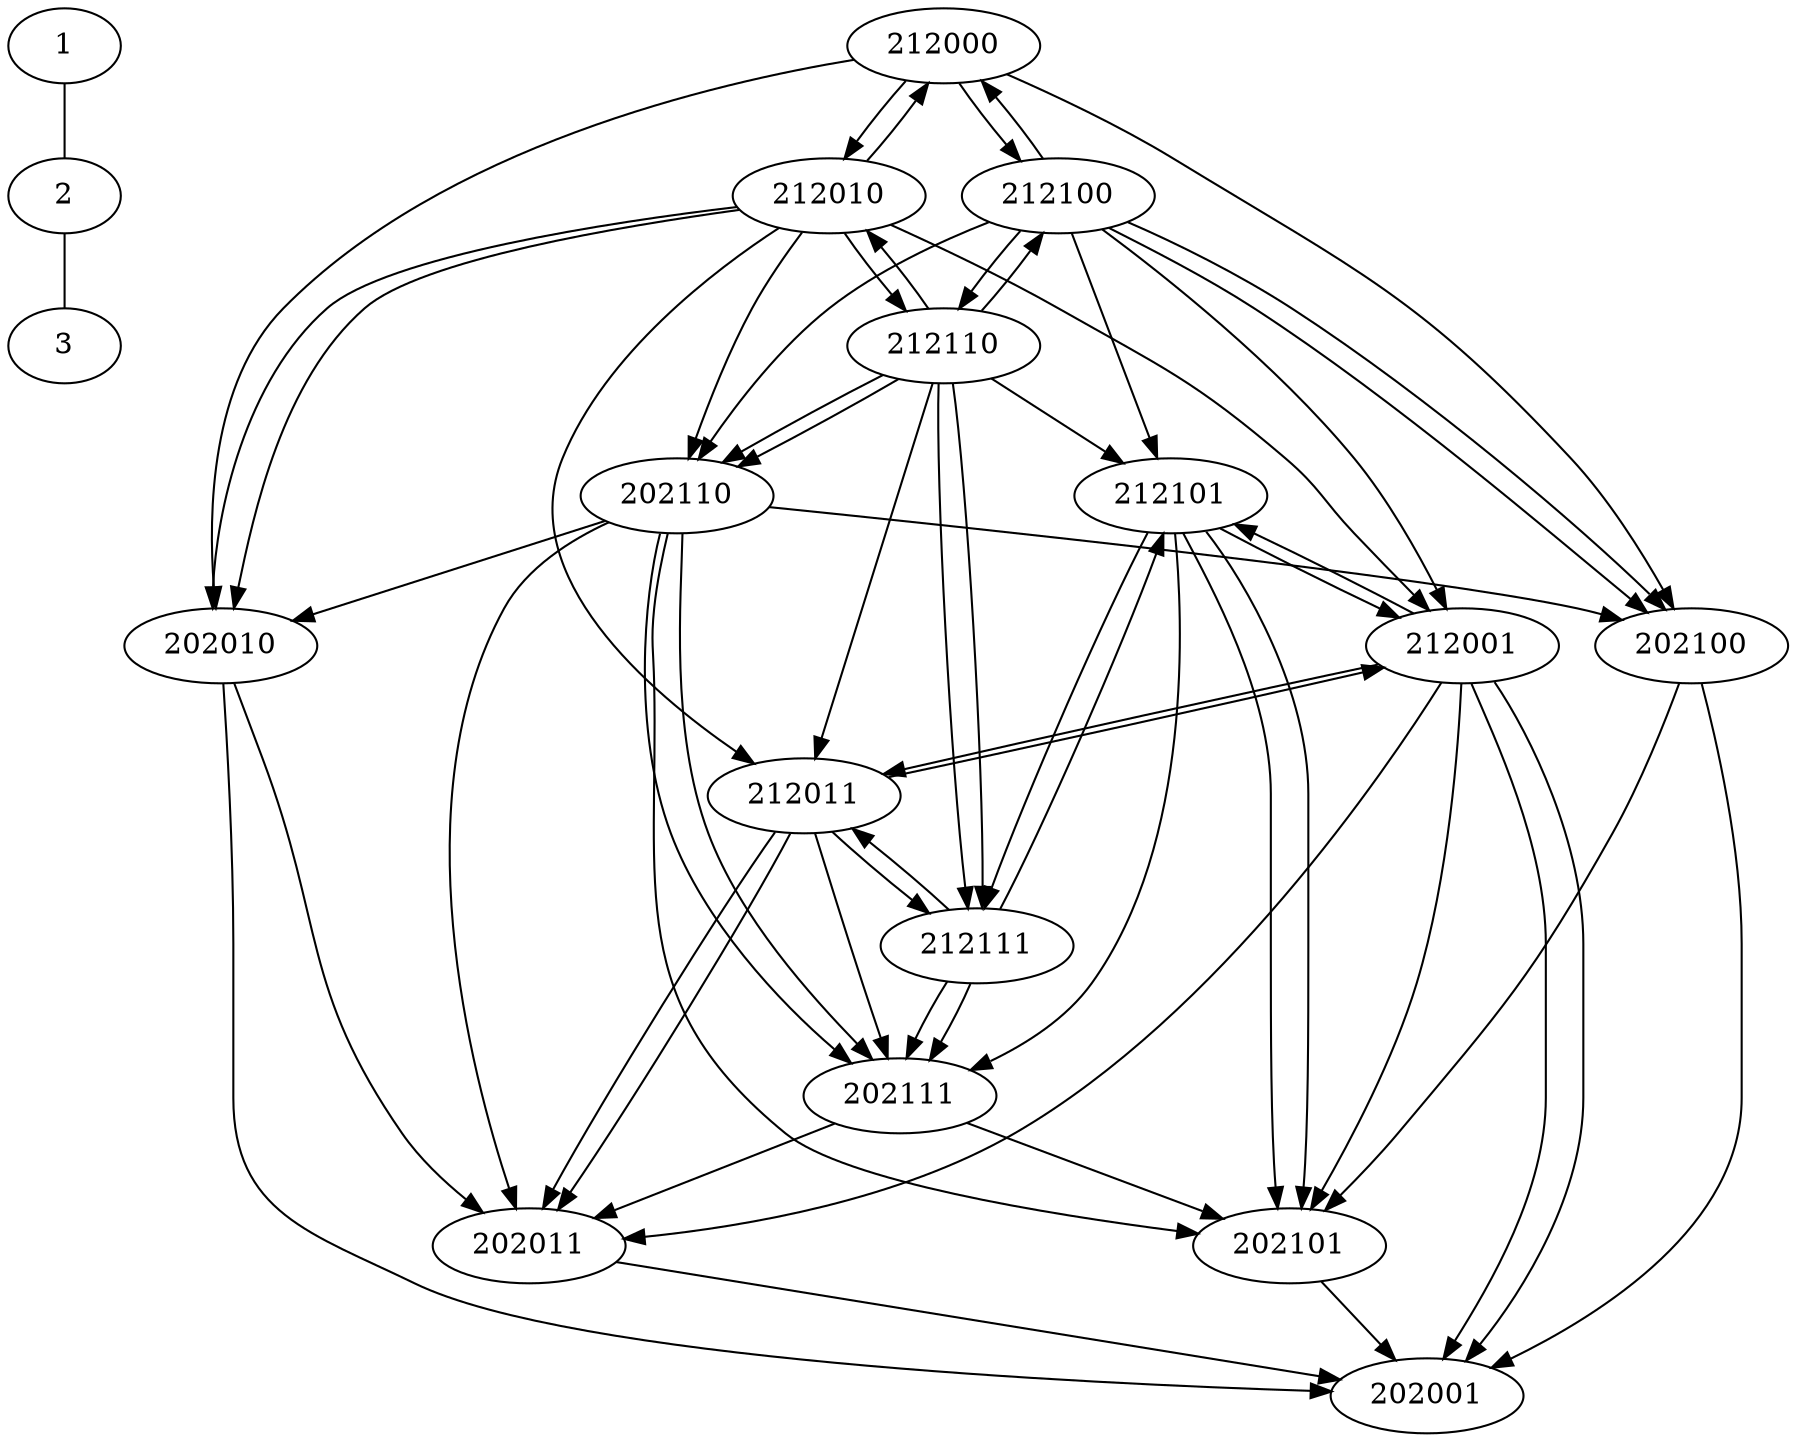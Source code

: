 digraph G{

{1 [label="1"];
2 [label="2"];
3 [label="3"];
node_1 [label="202001"];
node_2 [label="202010"];
node_3 [label="202011"];
node_4 [label="202100"];
node_5 [label="202101"];
node_6 [label="202110"];
node_7 [label="202111"];
node_8 [label="212000"];
node_9 [label="212001"];
node_10 [label="212010"];
node_11 [label="212011"];
node_12 [label="212100"];
node_13 [label="212101"];
node_14 [label="212110"];
node_15 [label="212111"];
}
node_2->node_3[penwidth=1]
node_2->node_1[penwidth=1]
node_3->node_1[penwidth=1]
node_4->node_5[penwidth=1]
node_4->node_1[penwidth=1]
node_5->node_1[penwidth=1]
node_6->node_4[penwidth=1]
node_6->node_7[penwidth=1]
node_6->node_5[penwidth=1]
node_6->node_2[penwidth=1]
node_6->node_7[penwidth=1]
node_6->node_3[penwidth=1]
node_7->node_5[penwidth=1]
node_7->node_3[penwidth=1]
node_8->node_12[penwidth=1]
node_8->node_4[penwidth=1]
node_8->node_10[penwidth=1]
node_8->node_2[penwidth=1]
node_9->node_1[penwidth=1]
node_9->node_13[penwidth=1]
node_9->node_5[penwidth=1]
node_9->node_1[penwidth=1]
node_9->node_11[penwidth=1]
node_9->node_3[penwidth=1]
node_10->node_2[penwidth=1]
node_10->node_14[penwidth=1]
node_10->node_6[penwidth=1]
node_10->node_2[penwidth=1]
node_10->node_8[penwidth=1]
node_10->node_11[penwidth=1]
node_10->node_9[penwidth=1]
node_11->node_3[penwidth=1]
node_11->node_15[penwidth=1]
node_11->node_7[penwidth=1]
node_11->node_3[penwidth=1]
node_11->node_9[penwidth=1]
node_12->node_4[penwidth=1]
node_12->node_4[penwidth=1]
node_12->node_14[penwidth=1]
node_12->node_6[penwidth=1]
node_12->node_8[penwidth=1]
node_12->node_13[penwidth=1]
node_12->node_9[penwidth=1]
node_13->node_5[penwidth=1]
node_13->node_5[penwidth=1]
node_13->node_15[penwidth=1]
node_13->node_7[penwidth=1]
node_13->node_9[penwidth=1]
node_14->node_6[penwidth=1]
node_14->node_6[penwidth=1]
node_14->node_12[penwidth=1]
node_14->node_15[penwidth=1]
node_14->node_13[penwidth=1]
node_14->node_10[penwidth=1]
node_14->node_15[penwidth=1]
node_14->node_11[penwidth=1]
node_15->node_7[penwidth=1]
node_15->node_7[penwidth=1]
node_15->node_13[penwidth=1]
node_15->node_11[penwidth=1]
1-> 2 -> 3 [arrowhead=none]
{rank=same; 1; node_8;}
{rank=same; 2; node_10 node_12;}
}
